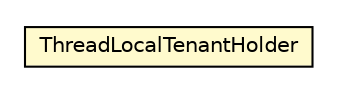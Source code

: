 #!/usr/local/bin/dot
#
# Class diagram 
# Generated by UMLGraph version R5_6_6-8-g8d7759 (http://www.umlgraph.org/)
#

digraph G {
	edge [fontname="Helvetica",fontsize=10,labelfontname="Helvetica",labelfontsize=10];
	node [fontname="Helvetica",fontsize=10,shape=plaintext];
	nodesep=0.25;
	ranksep=0.5;
	// org.dayatang.datasource4saas.tenantservice.ThreadLocalTenantHolder
	c93151 [label=<<table title="org.dayatang.datasource4saas.tenantservice.ThreadLocalTenantHolder" border="0" cellborder="1" cellspacing="0" cellpadding="2" port="p" bgcolor="lemonChiffon" href="./ThreadLocalTenantHolder.html">
		<tr><td><table border="0" cellspacing="0" cellpadding="1">
<tr><td align="center" balign="center"> ThreadLocalTenantHolder </td></tr>
		</table></td></tr>
		</table>>, URL="./ThreadLocalTenantHolder.html", fontname="Helvetica", fontcolor="black", fontsize=10.0];
}

